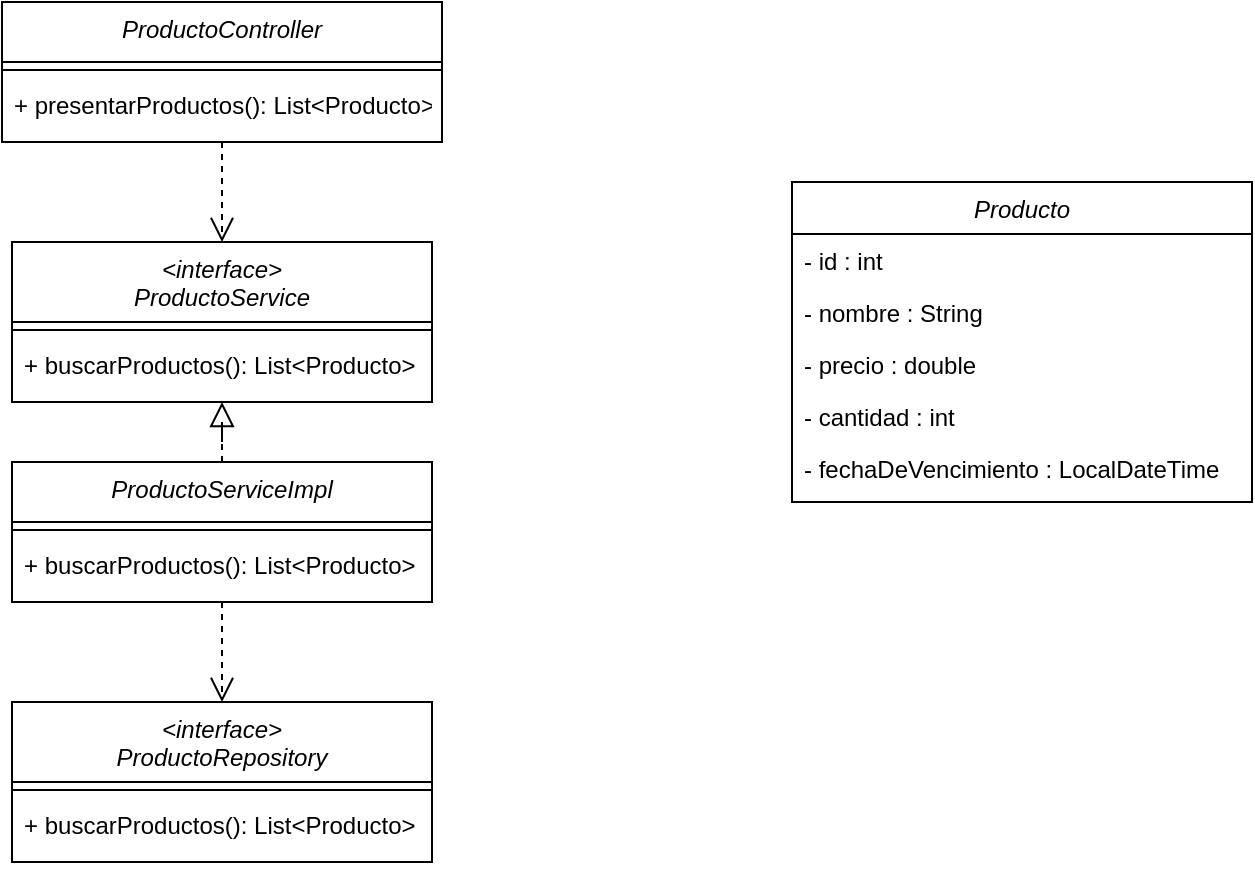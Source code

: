 <mxfile version="14.6.13" type="device"><diagram id="C5RBs43oDa-KdzZeNtuy" name="Page-1"><mxGraphModel dx="768" dy="482" grid="1" gridSize="10" guides="1" tooltips="1" connect="1" arrows="1" fold="1" page="1" pageScale="1" pageWidth="827" pageHeight="1169" math="0" shadow="0"><root><mxCell id="WIyWlLk6GJQsqaUBKTNV-0"/><mxCell id="WIyWlLk6GJQsqaUBKTNV-1" parent="WIyWlLk6GJQsqaUBKTNV-0"/><mxCell id="zkfFHV4jXpPFQw0GAbJ--0" value="Producto" style="swimlane;fontStyle=2;align=center;verticalAlign=top;childLayout=stackLayout;horizontal=1;startSize=26;horizontalStack=0;resizeParent=1;resizeLast=0;collapsible=1;marginBottom=0;rounded=0;shadow=0;strokeWidth=1;" parent="WIyWlLk6GJQsqaUBKTNV-1" vertex="1"><mxGeometry x="490" y="160" width="230" height="160" as="geometry"><mxRectangle x="230" y="140" width="160" height="26" as="alternateBounds"/></mxGeometry></mxCell><mxCell id="zkfFHV4jXpPFQw0GAbJ--1" value="- id : int" style="text;align=left;verticalAlign=top;spacingLeft=4;spacingRight=4;overflow=hidden;rotatable=0;points=[[0,0.5],[1,0.5]];portConstraint=eastwest;" parent="zkfFHV4jXpPFQw0GAbJ--0" vertex="1"><mxGeometry y="26" width="230" height="26" as="geometry"/></mxCell><mxCell id="zkfFHV4jXpPFQw0GAbJ--2" value="- nombre : String" style="text;align=left;verticalAlign=top;spacingLeft=4;spacingRight=4;overflow=hidden;rotatable=0;points=[[0,0.5],[1,0.5]];portConstraint=eastwest;rounded=0;shadow=0;html=0;" parent="zkfFHV4jXpPFQw0GAbJ--0" vertex="1"><mxGeometry y="52" width="230" height="26" as="geometry"/></mxCell><mxCell id="zkfFHV4jXpPFQw0GAbJ--3" value="- precio : double" style="text;align=left;verticalAlign=top;spacingLeft=4;spacingRight=4;overflow=hidden;rotatable=0;points=[[0,0.5],[1,0.5]];portConstraint=eastwest;rounded=0;shadow=0;html=0;" parent="zkfFHV4jXpPFQw0GAbJ--0" vertex="1"><mxGeometry y="78" width="230" height="26" as="geometry"/></mxCell><mxCell id="wZArYuBKYl-CdebwgnRx-0" value="- cantidad : int" style="text;align=left;verticalAlign=top;spacingLeft=4;spacingRight=4;overflow=hidden;rotatable=0;points=[[0,0.5],[1,0.5]];portConstraint=eastwest;rounded=0;shadow=0;html=0;" parent="zkfFHV4jXpPFQw0GAbJ--0" vertex="1"><mxGeometry y="104" width="230" height="26" as="geometry"/></mxCell><mxCell id="wZArYuBKYl-CdebwgnRx-1" value="- fechaDeVencimiento : LocalDateTime" style="text;align=left;verticalAlign=top;spacingLeft=4;spacingRight=4;overflow=hidden;rotatable=0;points=[[0,0.5],[1,0.5]];portConstraint=eastwest;rounded=0;shadow=0;html=0;" parent="zkfFHV4jXpPFQw0GAbJ--0" vertex="1"><mxGeometry y="130" width="230" height="26" as="geometry"/></mxCell><mxCell id="GQS-XHyDUipvRWI3GF0N-0" value="&lt;interface&gt;&#10;ProductoRepository" style="swimlane;fontStyle=2;align=center;verticalAlign=top;childLayout=stackLayout;horizontal=1;startSize=40;horizontalStack=0;resizeParent=1;resizeParentMax=0;resizeLast=0;collapsible=1;marginBottom=0;" vertex="1" parent="WIyWlLk6GJQsqaUBKTNV-1"><mxGeometry x="100" y="420" width="210" height="80" as="geometry"/></mxCell><mxCell id="GQS-XHyDUipvRWI3GF0N-2" value="" style="line;strokeWidth=1;fillColor=none;align=left;verticalAlign=middle;spacingTop=-1;spacingLeft=3;spacingRight=3;rotatable=0;labelPosition=right;points=[];portConstraint=eastwest;" vertex="1" parent="GQS-XHyDUipvRWI3GF0N-0"><mxGeometry y="40" width="210" height="8" as="geometry"/></mxCell><mxCell id="GQS-XHyDUipvRWI3GF0N-3" value="+ buscarProductos(): List&lt;Producto&gt;" style="text;strokeColor=none;fillColor=none;align=left;verticalAlign=top;spacingLeft=4;spacingRight=4;overflow=hidden;rotatable=0;points=[[0,0.5],[1,0.5]];portConstraint=eastwest;" vertex="1" parent="GQS-XHyDUipvRWI3GF0N-0"><mxGeometry y="48" width="210" height="32" as="geometry"/></mxCell><mxCell id="GQS-XHyDUipvRWI3GF0N-4" value="&lt;interface&gt;&#10;ProductoService" style="swimlane;fontStyle=2;align=center;verticalAlign=top;childLayout=stackLayout;horizontal=1;startSize=40;horizontalStack=0;resizeParent=1;resizeParentMax=0;resizeLast=0;collapsible=1;marginBottom=0;" vertex="1" parent="WIyWlLk6GJQsqaUBKTNV-1"><mxGeometry x="100" y="190" width="210" height="80" as="geometry"/></mxCell><mxCell id="GQS-XHyDUipvRWI3GF0N-5" value="" style="line;strokeWidth=1;fillColor=none;align=left;verticalAlign=middle;spacingTop=-1;spacingLeft=3;spacingRight=3;rotatable=0;labelPosition=right;points=[];portConstraint=eastwest;" vertex="1" parent="GQS-XHyDUipvRWI3GF0N-4"><mxGeometry y="40" width="210" height="8" as="geometry"/></mxCell><mxCell id="GQS-XHyDUipvRWI3GF0N-6" value="+ buscarProductos(): List&lt;Producto&gt;" style="text;strokeColor=none;fillColor=none;align=left;verticalAlign=top;spacingLeft=4;spacingRight=4;overflow=hidden;rotatable=0;points=[[0,0.5],[1,0.5]];portConstraint=eastwest;" vertex="1" parent="GQS-XHyDUipvRWI3GF0N-4"><mxGeometry y="48" width="210" height="32" as="geometry"/></mxCell><mxCell id="GQS-XHyDUipvRWI3GF0N-10" style="edgeStyle=orthogonalEdgeStyle;rounded=0;orthogonalLoop=1;jettySize=auto;html=1;entryX=0.5;entryY=1;entryDx=0;entryDy=0;entryPerimeter=0;endArrow=block;endFill=0;endSize=10;dashed=1;" edge="1" parent="WIyWlLk6GJQsqaUBKTNV-1" source="GQS-XHyDUipvRWI3GF0N-7" target="GQS-XHyDUipvRWI3GF0N-6"><mxGeometry relative="1" as="geometry"/></mxCell><mxCell id="GQS-XHyDUipvRWI3GF0N-11" style="edgeStyle=orthogonalEdgeStyle;rounded=0;orthogonalLoop=1;jettySize=auto;html=1;dashed=1;endArrow=open;endFill=0;endSize=10;" edge="1" parent="WIyWlLk6GJQsqaUBKTNV-1" source="GQS-XHyDUipvRWI3GF0N-7" target="GQS-XHyDUipvRWI3GF0N-0"><mxGeometry relative="1" as="geometry"/></mxCell><mxCell id="GQS-XHyDUipvRWI3GF0N-7" value="ProductoServiceImpl" style="swimlane;fontStyle=2;align=center;verticalAlign=top;childLayout=stackLayout;horizontal=1;startSize=30;horizontalStack=0;resizeParent=1;resizeParentMax=0;resizeLast=0;collapsible=1;marginBottom=0;" vertex="1" parent="WIyWlLk6GJQsqaUBKTNV-1"><mxGeometry x="100" y="300" width="210" height="70" as="geometry"/></mxCell><mxCell id="GQS-XHyDUipvRWI3GF0N-8" value="" style="line;strokeWidth=1;fillColor=none;align=left;verticalAlign=middle;spacingTop=-1;spacingLeft=3;spacingRight=3;rotatable=0;labelPosition=right;points=[];portConstraint=eastwest;" vertex="1" parent="GQS-XHyDUipvRWI3GF0N-7"><mxGeometry y="30" width="210" height="8" as="geometry"/></mxCell><mxCell id="GQS-XHyDUipvRWI3GF0N-9" value="+ buscarProductos(): List&lt;Producto&gt;" style="text;strokeColor=none;fillColor=none;align=left;verticalAlign=top;spacingLeft=4;spacingRight=4;overflow=hidden;rotatable=0;points=[[0,0.5],[1,0.5]];portConstraint=eastwest;" vertex="1" parent="GQS-XHyDUipvRWI3GF0N-7"><mxGeometry y="38" width="210" height="32" as="geometry"/></mxCell><mxCell id="GQS-XHyDUipvRWI3GF0N-16" style="edgeStyle=orthogonalEdgeStyle;rounded=0;orthogonalLoop=1;jettySize=auto;html=1;dashed=1;endArrow=open;endFill=0;endSize=10;" edge="1" parent="WIyWlLk6GJQsqaUBKTNV-1" source="GQS-XHyDUipvRWI3GF0N-12" target="GQS-XHyDUipvRWI3GF0N-4"><mxGeometry relative="1" as="geometry"/></mxCell><mxCell id="GQS-XHyDUipvRWI3GF0N-12" value="ProductoController" style="swimlane;fontStyle=2;align=center;verticalAlign=top;childLayout=stackLayout;horizontal=1;startSize=30;horizontalStack=0;resizeParent=1;resizeParentMax=0;resizeLast=0;collapsible=1;marginBottom=0;" vertex="1" parent="WIyWlLk6GJQsqaUBKTNV-1"><mxGeometry x="95" y="70" width="220" height="70" as="geometry"/></mxCell><mxCell id="GQS-XHyDUipvRWI3GF0N-13" value="" style="line;strokeWidth=1;fillColor=none;align=left;verticalAlign=middle;spacingTop=-1;spacingLeft=3;spacingRight=3;rotatable=0;labelPosition=right;points=[];portConstraint=eastwest;" vertex="1" parent="GQS-XHyDUipvRWI3GF0N-12"><mxGeometry y="30" width="220" height="8" as="geometry"/></mxCell><mxCell id="GQS-XHyDUipvRWI3GF0N-14" value="+ presentarProductos(): List&lt;Producto&gt;" style="text;strokeColor=none;fillColor=none;align=left;verticalAlign=top;spacingLeft=4;spacingRight=4;overflow=hidden;rotatable=0;points=[[0,0.5],[1,0.5]];portConstraint=eastwest;" vertex="1" parent="GQS-XHyDUipvRWI3GF0N-12"><mxGeometry y="38" width="220" height="32" as="geometry"/></mxCell></root></mxGraphModel></diagram></mxfile>